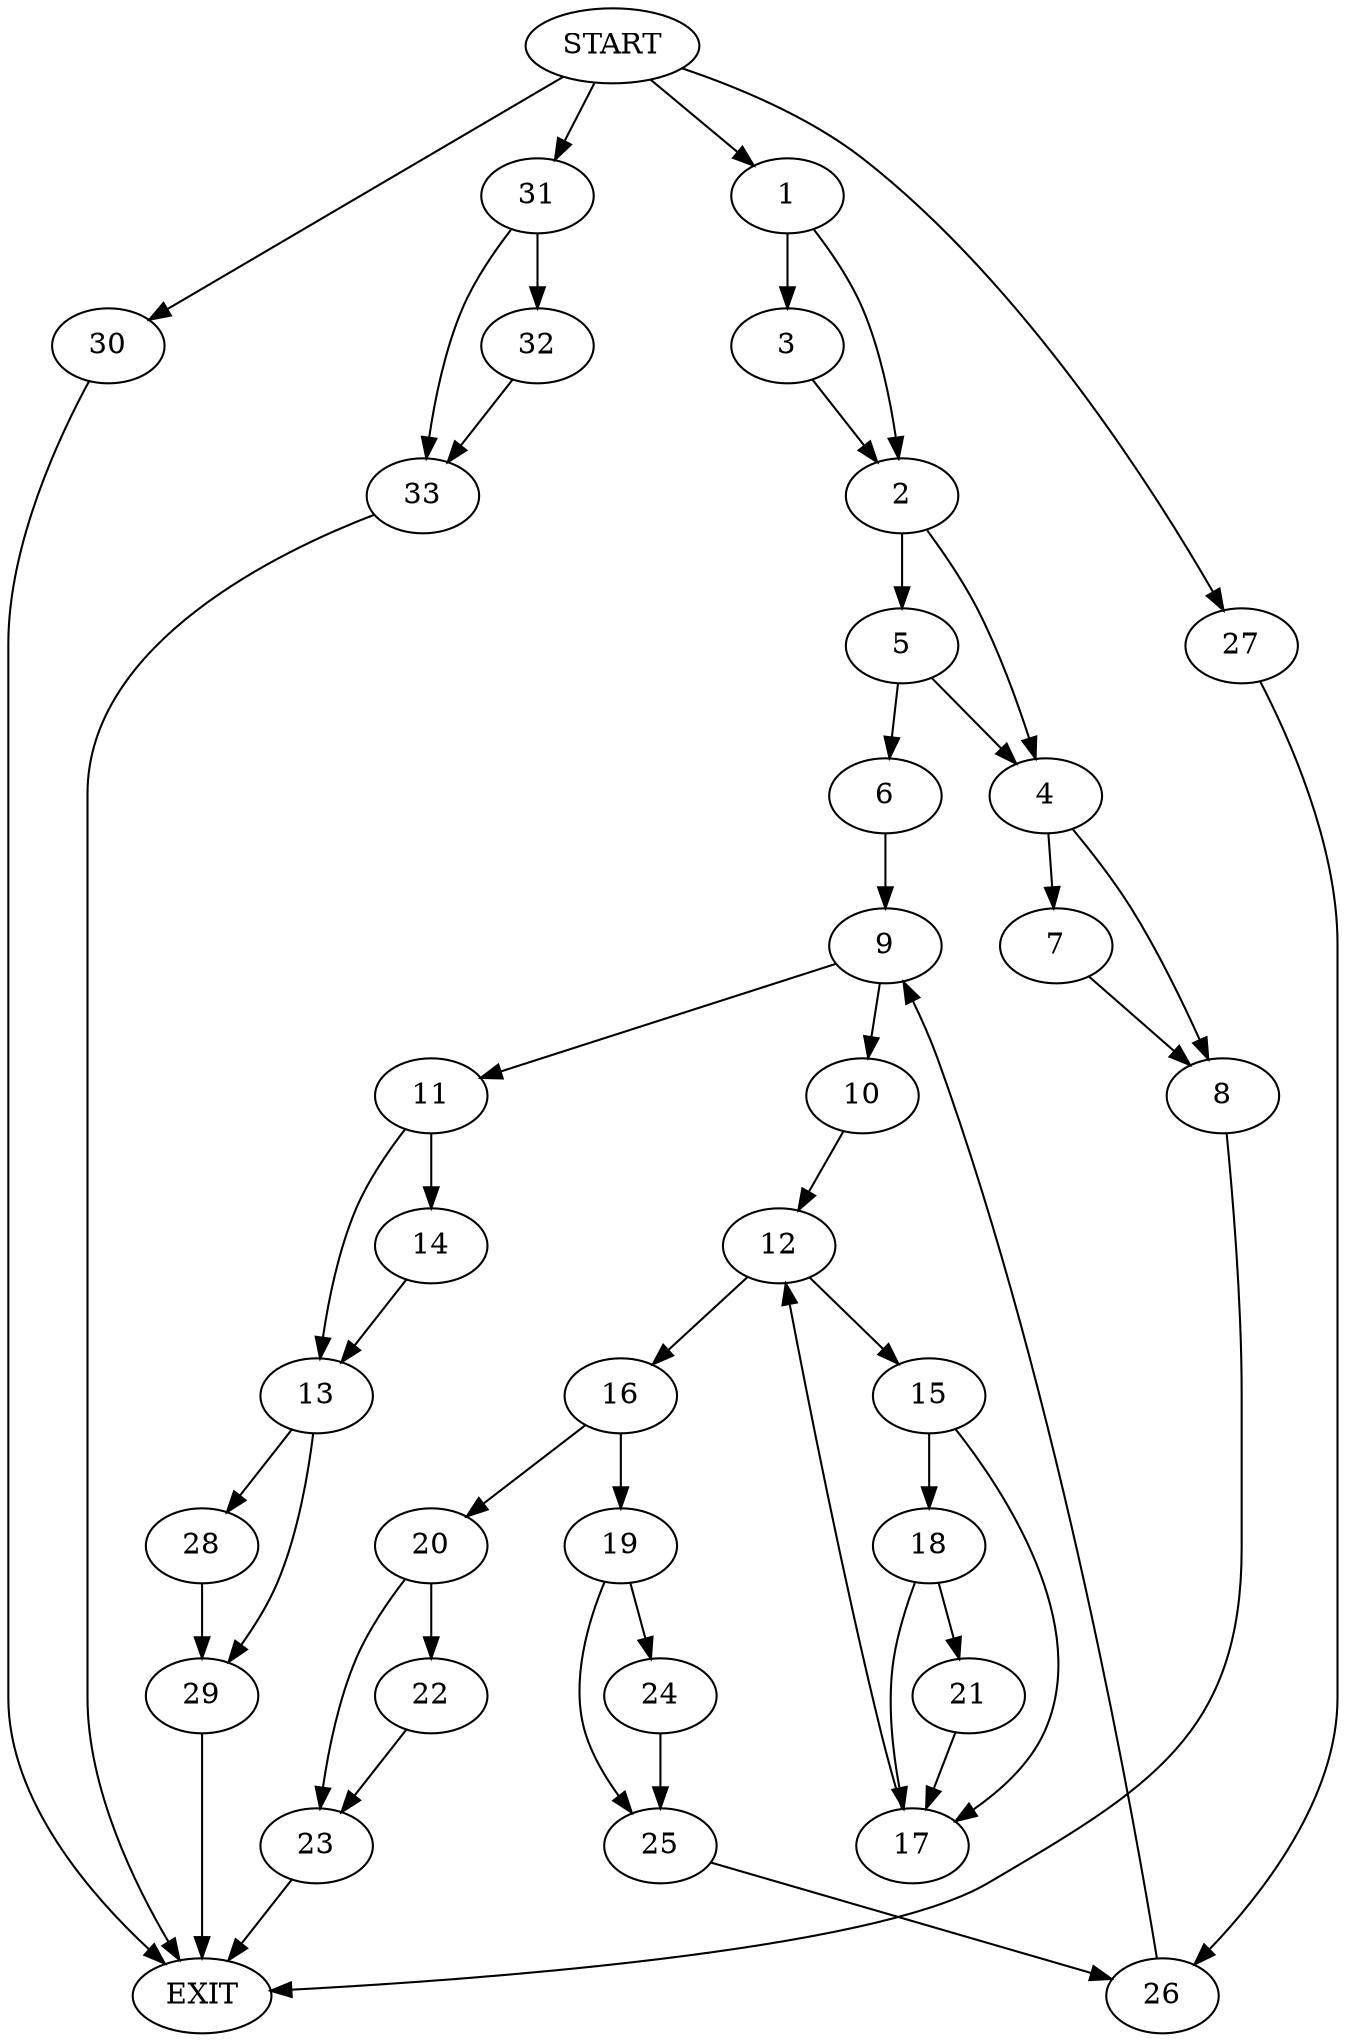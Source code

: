 digraph {
0 [label="START"]
34 [label="EXIT"]
0 -> 1
1 -> 2
1 -> 3
2 -> 4
2 -> 5
3 -> 2
5 -> 4
5 -> 6
4 -> 7
4 -> 8
6 -> 9
8 -> 34
7 -> 8
9 -> 10
9 -> 11
10 -> 12
11 -> 13
11 -> 14
12 -> 15
12 -> 16
15 -> 17
15 -> 18
16 -> 19
16 -> 20
18 -> 21
18 -> 17
17 -> 12
21 -> 17
20 -> 22
20 -> 23
19 -> 24
19 -> 25
22 -> 23
23 -> 34
24 -> 25
25 -> 26
26 -> 9
0 -> 27
27 -> 26
13 -> 28
13 -> 29
14 -> 13
28 -> 29
29 -> 34
0 -> 30
30 -> 34
0 -> 31
31 -> 32
31 -> 33
33 -> 34
32 -> 33
}

